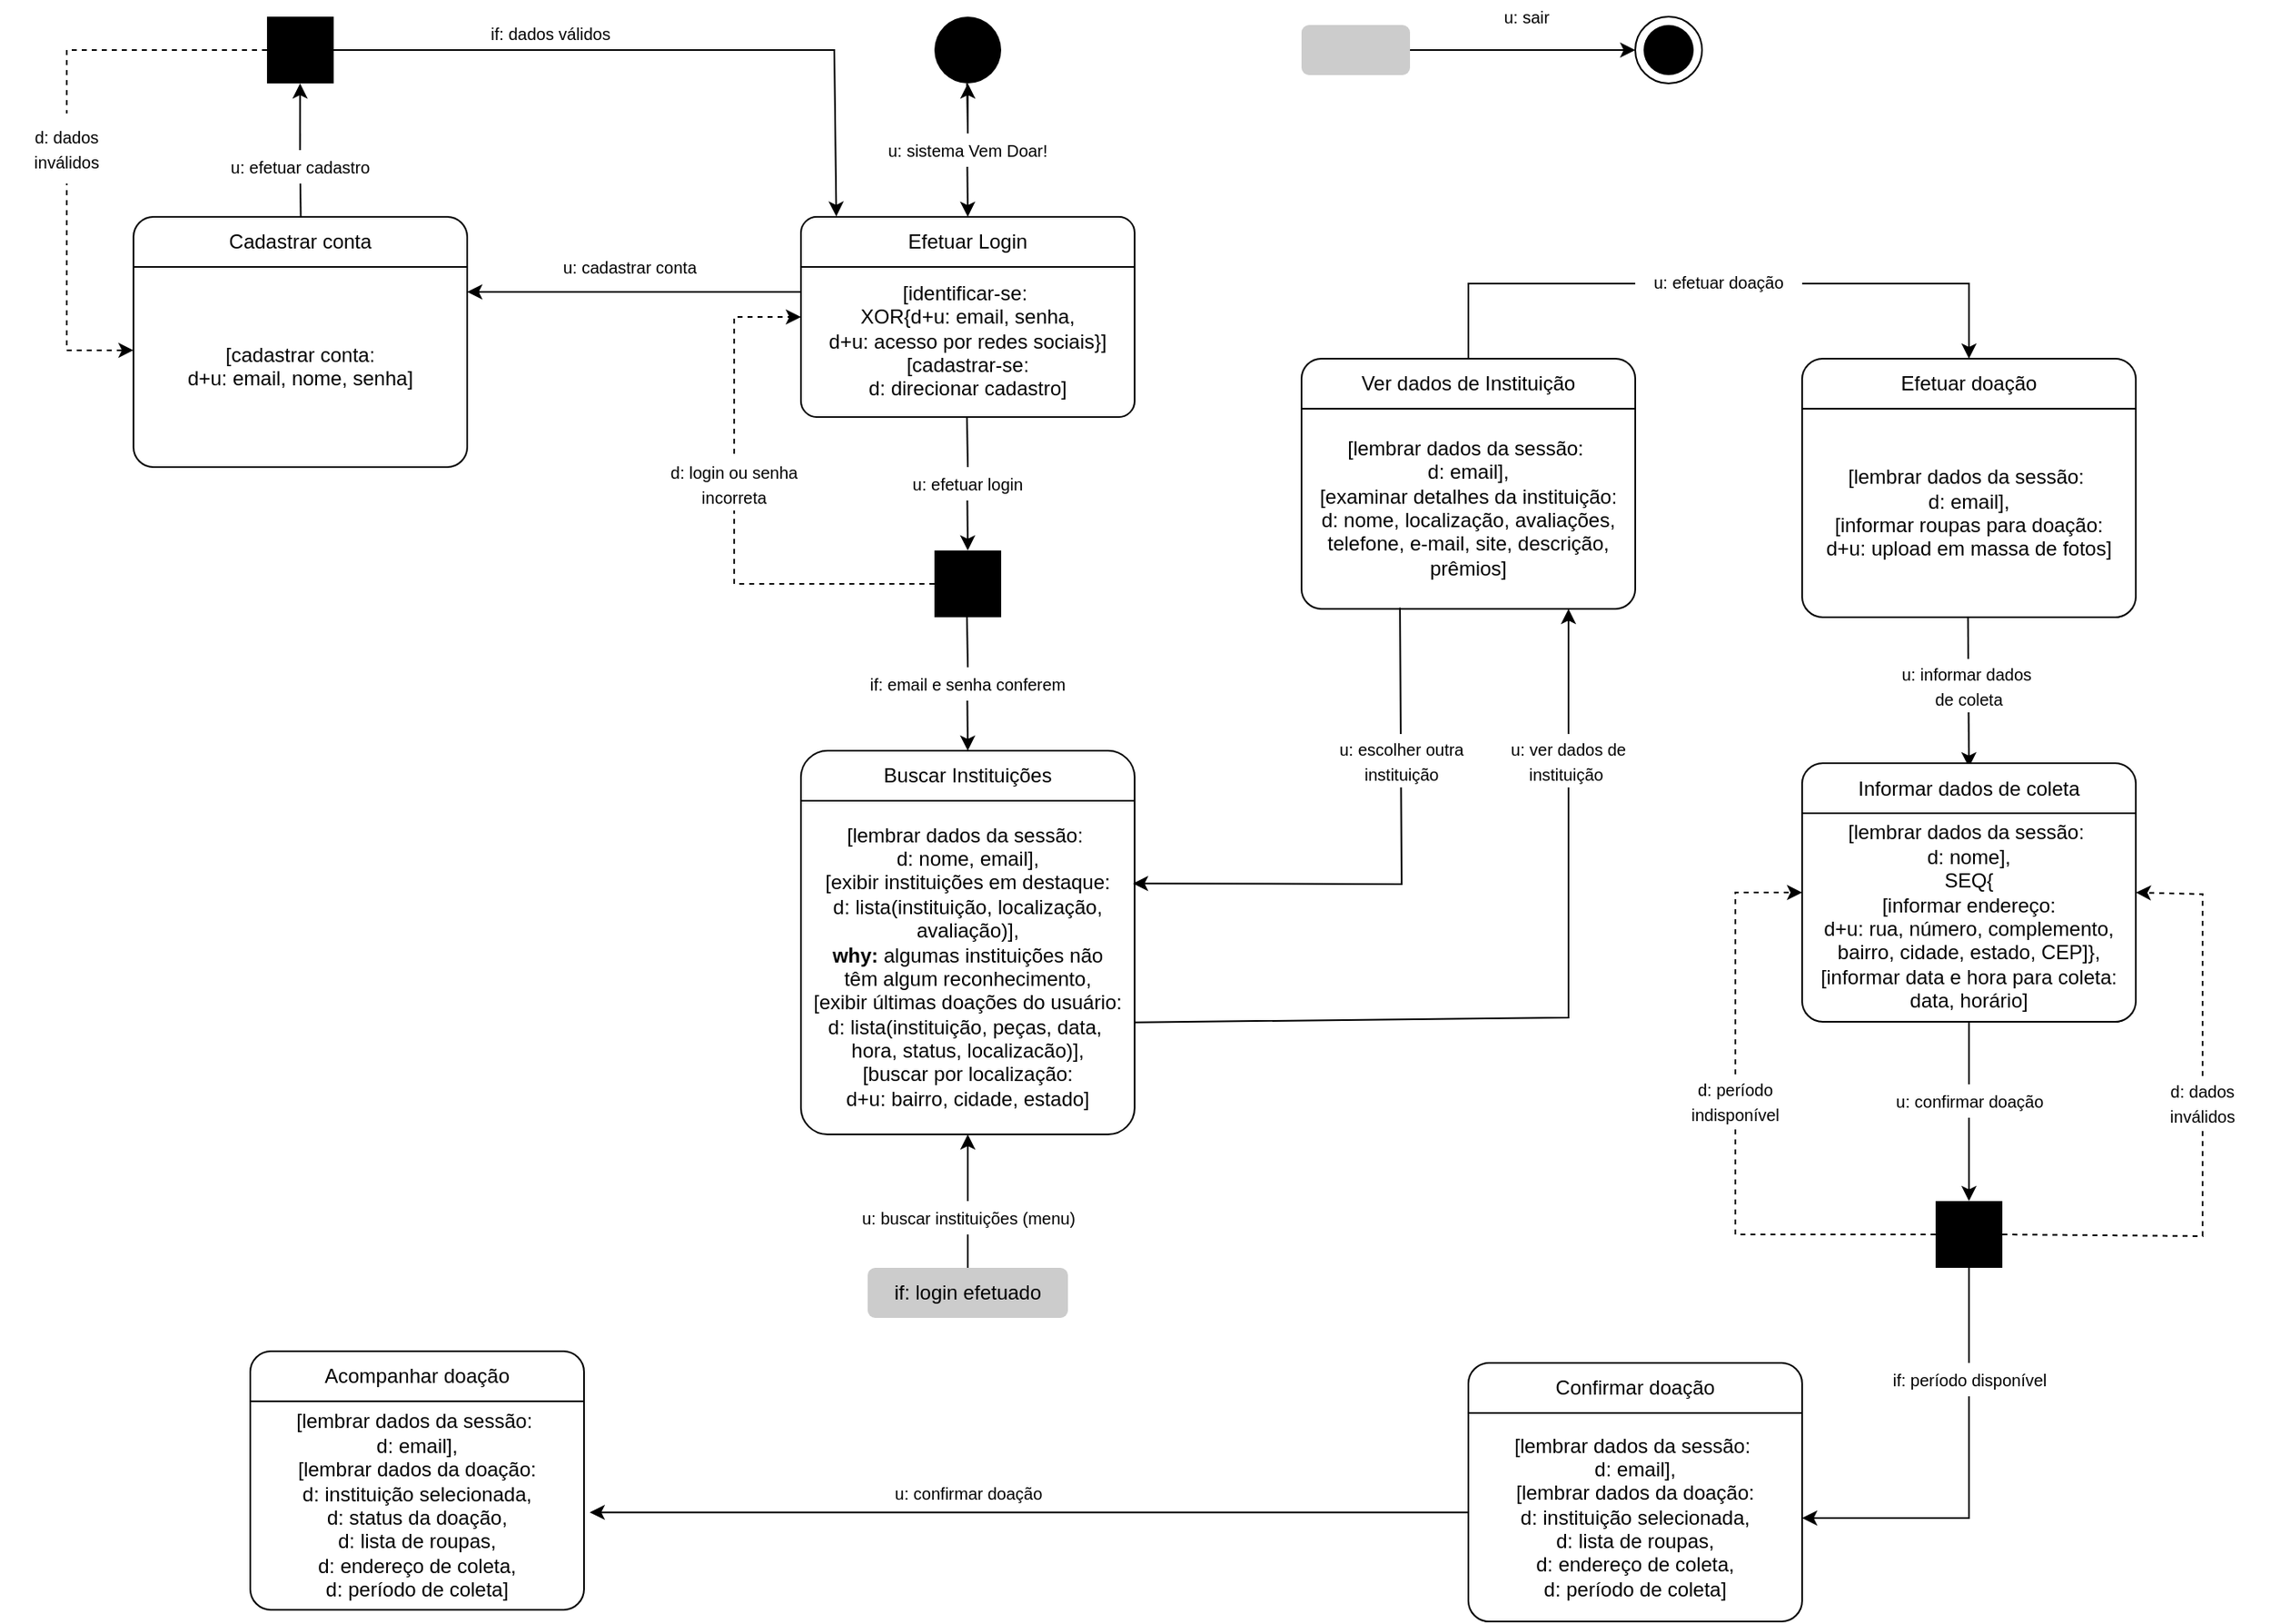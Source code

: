 <mxfile version="24.9.2">
  <diagram name="Page-1" id="kHw9414WVIwB2vllaiVg">
    <mxGraphModel dx="2164" dy="772" grid="1" gridSize="10" guides="1" tooltips="1" connect="1" arrows="1" fold="1" page="1" pageScale="1" pageWidth="850" pageHeight="1100" math="0" shadow="0">
      <root>
        <mxCell id="0" />
        <mxCell id="1" parent="0" />
        <mxCell id="l5IVs_DGDJWgKO2tLOiS-1" value="" style="ellipse;whiteSpace=wrap;html=1;aspect=fixed;fillStyle=solid;fillColor=#000000;strokeColor=none;" parent="1" vertex="1">
          <mxGeometry x="80" y="80" width="40" height="40" as="geometry" />
        </mxCell>
        <mxCell id="l5IVs_DGDJWgKO2tLOiS-2" value="" style="endArrow=none;html=1;rounded=0;" parent="1" edge="1">
          <mxGeometry width="50" height="50" relative="1" as="geometry">
            <mxPoint x="100" y="150" as="sourcePoint" />
            <mxPoint x="99.5" y="120" as="targetPoint" />
          </mxGeometry>
        </mxCell>
        <mxCell id="ruoURCrerZYPwbjkhUwL-6" value="" style="edgeStyle=orthogonalEdgeStyle;rounded=0;orthogonalLoop=1;jettySize=auto;html=1;" parent="1" source="l5IVs_DGDJWgKO2tLOiS-3" target="l5IVs_DGDJWgKO2tLOiS-1" edge="1">
          <mxGeometry relative="1" as="geometry" />
        </mxCell>
        <mxCell id="l5IVs_DGDJWgKO2tLOiS-3" value="&lt;font style=&quot;font-size: 10px;&quot;&gt;u: sistema Vem Doar!&lt;/font&gt;" style="text;html=1;align=center;verticalAlign=middle;whiteSpace=wrap;rounded=0;" parent="1" vertex="1">
          <mxGeometry x="40" y="150" width="120" height="20" as="geometry" />
        </mxCell>
        <mxCell id="l5IVs_DGDJWgKO2tLOiS-4" value="" style="endArrow=classic;html=1;rounded=0;" parent="1" edge="1">
          <mxGeometry width="50" height="50" relative="1" as="geometry">
            <mxPoint x="99.71" y="170" as="sourcePoint" />
            <mxPoint x="100" y="200" as="targetPoint" />
          </mxGeometry>
        </mxCell>
        <mxCell id="l5IVs_DGDJWgKO2tLOiS-5" value="&lt;div&gt;&lt;br&gt;&lt;/div&gt;&lt;div&gt;&lt;br&gt;&lt;/div&gt;&lt;div&gt;[identificar-se:&amp;nbsp;&lt;br&gt;&lt;/div&gt;&lt;div&gt;XOR{d+u: email, senha,&lt;/div&gt;&lt;div&gt;d+u: acesso por redes sociais}]&lt;/div&gt;&lt;div&gt;[cadastrar-se:&lt;/div&gt;&lt;div&gt;d: direcionar cadastro]&lt;/div&gt;" style="rounded=1;whiteSpace=wrap;html=1;arcSize=8;absoluteArcSize=0;" parent="1" vertex="1">
          <mxGeometry y="200" width="200" height="120" as="geometry" />
        </mxCell>
        <mxCell id="l5IVs_DGDJWgKO2tLOiS-10" value="" style="endArrow=none;html=1;rounded=0;exitX=0.5;exitY=0.333;exitDx=0;exitDy=0;exitPerimeter=0;" parent="1" edge="1">
          <mxGeometry width="50" height="50" relative="1" as="geometry">
            <mxPoint y="230.0" as="sourcePoint" />
            <mxPoint x="200" y="230" as="targetPoint" />
          </mxGeometry>
        </mxCell>
        <mxCell id="l5IVs_DGDJWgKO2tLOiS-11" value="Efetuar Login" style="text;html=1;align=center;verticalAlign=middle;whiteSpace=wrap;rounded=0;" parent="1" vertex="1">
          <mxGeometry x="55" y="200" width="90" height="30" as="geometry" />
        </mxCell>
        <mxCell id="l5IVs_DGDJWgKO2tLOiS-15" value="" style="endArrow=none;html=1;rounded=0;" parent="1" edge="1">
          <mxGeometry width="50" height="50" relative="1" as="geometry">
            <mxPoint x="100" y="350" as="sourcePoint" />
            <mxPoint x="99.5" y="320" as="targetPoint" />
          </mxGeometry>
        </mxCell>
        <mxCell id="l5IVs_DGDJWgKO2tLOiS-16" value="&lt;font style=&quot;font-size: 10px;&quot;&gt;u: efetuar login&lt;/font&gt;" style="text;html=1;align=center;verticalAlign=middle;whiteSpace=wrap;rounded=0;" parent="1" vertex="1">
          <mxGeometry x="40" y="350" width="120" height="20" as="geometry" />
        </mxCell>
        <mxCell id="l5IVs_DGDJWgKO2tLOiS-17" value="" style="endArrow=classic;html=1;rounded=0;" parent="1" edge="1">
          <mxGeometry width="50" height="50" relative="1" as="geometry">
            <mxPoint x="99.71" y="370" as="sourcePoint" />
            <mxPoint x="100" y="400" as="targetPoint" />
          </mxGeometry>
        </mxCell>
        <mxCell id="l5IVs_DGDJWgKO2tLOiS-19" value="" style="whiteSpace=wrap;html=1;aspect=fixed;fillStyle=solid;fillColor=#000000;strokeColor=none;" parent="1" vertex="1">
          <mxGeometry x="80" y="400" width="40" height="40" as="geometry" />
        </mxCell>
        <mxCell id="l5IVs_DGDJWgKO2tLOiS-20" value="" style="endArrow=classic;html=1;rounded=0;exitX=0;exitY=0.5;exitDx=0;exitDy=0;entryX=0;entryY=0.5;entryDx=0;entryDy=0;dashed=1;" parent="1" source="l5IVs_DGDJWgKO2tLOiS-19" target="l5IVs_DGDJWgKO2tLOiS-5" edge="1">
          <mxGeometry width="50" height="50" relative="1" as="geometry">
            <mxPoint x="30" y="420" as="sourcePoint" />
            <mxPoint x="-10" y="260" as="targetPoint" />
            <Array as="points">
              <mxPoint x="-40" y="420" />
              <mxPoint x="-40" y="260" />
            </Array>
          </mxGeometry>
        </mxCell>
        <mxCell id="l5IVs_DGDJWgKO2tLOiS-21" value="&lt;font style=&quot;font-size: 10px;&quot;&gt;d: login ou&amp;nbsp;&lt;/font&gt;&lt;span style=&quot;font-size: 10px;&quot;&gt;senha&lt;/span&gt;&lt;div&gt;&lt;font style=&quot;font-size: 10px;&quot;&gt;incorreta&lt;/font&gt;&lt;/div&gt;" style="text;html=1;align=center;verticalAlign=middle;whiteSpace=wrap;rounded=0;fillColor=default;" parent="1" vertex="1">
          <mxGeometry x="-80" y="344" width="80" height="32" as="geometry" />
        </mxCell>
        <mxCell id="l5IVs_DGDJWgKO2tLOiS-22" value="" style="endArrow=none;html=1;rounded=0;" parent="1" edge="1">
          <mxGeometry width="50" height="50" relative="1" as="geometry">
            <mxPoint x="100" y="470" as="sourcePoint" />
            <mxPoint x="99.5" y="440" as="targetPoint" />
          </mxGeometry>
        </mxCell>
        <mxCell id="l5IVs_DGDJWgKO2tLOiS-23" value="&lt;font style=&quot;font-size: 10px;&quot;&gt;if: email e senha conferem&lt;/font&gt;" style="text;html=1;align=center;verticalAlign=middle;whiteSpace=wrap;rounded=0;" parent="1" vertex="1">
          <mxGeometry x="40" y="470" width="120" height="20" as="geometry" />
        </mxCell>
        <mxCell id="l5IVs_DGDJWgKO2tLOiS-24" value="" style="endArrow=classic;html=1;rounded=0;" parent="1" edge="1">
          <mxGeometry width="50" height="50" relative="1" as="geometry">
            <mxPoint x="99.71" y="490" as="sourcePoint" />
            <mxPoint x="100" y="520" as="targetPoint" />
          </mxGeometry>
        </mxCell>
        <mxCell id="l5IVs_DGDJWgKO2tLOiS-25" value="&lt;div&gt;&lt;br&gt;&lt;/div&gt;&lt;div&gt;&lt;br&gt;&lt;/div&gt;[lembrar dados da sessão:&amp;nbsp;&lt;div&gt;d: nome, email],&lt;br&gt;&lt;/div&gt;&lt;div&gt;[exibir instituições em destaque:&lt;/div&gt;&lt;div&gt;d: lista(instituição, localização, avaliação)],&lt;/div&gt;&lt;div&gt;&lt;div&gt;&lt;b&gt;why:&lt;/b&gt;&amp;nbsp;algumas instituições não&lt;/div&gt;&lt;div&gt;têm algum reconhecimento,&lt;/div&gt;&lt;/div&gt;&lt;div&gt;[exibir últimas doações do usuário:&lt;/div&gt;&lt;div&gt;d: lista(instituição, peças, data,&amp;nbsp;&lt;/div&gt;&lt;div&gt;hora, status, localizacão)],&lt;/div&gt;&lt;div&gt;[buscar por localização:&lt;/div&gt;&lt;div&gt;d+u: bairro, cidade, estado]&lt;/div&gt;" style="rounded=1;whiteSpace=wrap;html=1;arcSize=8;absoluteArcSize=0;" parent="1" vertex="1">
          <mxGeometry y="520" width="200" height="230" as="geometry" />
        </mxCell>
        <mxCell id="l5IVs_DGDJWgKO2tLOiS-26" value="" style="endArrow=none;html=1;rounded=0;exitX=0.5;exitY=0.333;exitDx=0;exitDy=0;exitPerimeter=0;" parent="1" edge="1">
          <mxGeometry width="50" height="50" relative="1" as="geometry">
            <mxPoint y="550" as="sourcePoint" />
            <mxPoint x="200" y="550" as="targetPoint" />
          </mxGeometry>
        </mxCell>
        <mxCell id="l5IVs_DGDJWgKO2tLOiS-27" value="Buscar Instituições" style="text;html=1;align=center;verticalAlign=middle;whiteSpace=wrap;rounded=0;" parent="1" vertex="1">
          <mxGeometry y="520" width="200" height="30" as="geometry" />
        </mxCell>
        <mxCell id="l5IVs_DGDJWgKO2tLOiS-30" value="" style="endArrow=classic;html=1;rounded=0;entryX=0.5;entryY=1;entryDx=0;entryDy=0;exitX=1;exitY=0.708;exitDx=0;exitDy=0;exitPerimeter=0;" parent="1" source="l5IVs_DGDJWgKO2tLOiS-25" edge="1">
          <mxGeometry width="50" height="50" relative="1" as="geometry">
            <mxPoint x="240" y="640" as="sourcePoint" />
            <mxPoint x="460" y="435" as="targetPoint" />
            <Array as="points">
              <mxPoint x="460" y="680" />
            </Array>
          </mxGeometry>
        </mxCell>
        <mxCell id="l5IVs_DGDJWgKO2tLOiS-31" value="&lt;font size=&quot;1&quot;&gt;u: ver dados de&lt;/font&gt;&lt;div&gt;&lt;font size=&quot;1&quot;&gt;instituição&amp;nbsp;&lt;/font&gt;&lt;/div&gt;" style="text;html=1;align=center;verticalAlign=middle;whiteSpace=wrap;rounded=0;fillColor=default;" parent="1" vertex="1">
          <mxGeometry x="420" y="510" width="80" height="32" as="geometry" />
        </mxCell>
        <mxCell id="l5IVs_DGDJWgKO2tLOiS-32" value="&lt;div&gt;&lt;br&gt;&lt;/div&gt;&lt;div&gt;&lt;br&gt;&lt;/div&gt;[lembrar dados da sessão:&amp;nbsp;&lt;div&gt;d: email],&lt;br&gt;&lt;/div&gt;&lt;div&gt;[examinar detalhes da instituição:&lt;/div&gt;&lt;div&gt;d: nome, localização, avaliações,&lt;/div&gt;&lt;div&gt;telefone, e-mail, site, descrição,&lt;/div&gt;&lt;div&gt;prêmios]&lt;/div&gt;" style="rounded=1;whiteSpace=wrap;html=1;arcSize=8;absoluteArcSize=0;" parent="1" vertex="1">
          <mxGeometry x="300" y="285" width="200" height="150" as="geometry" />
        </mxCell>
        <mxCell id="l5IVs_DGDJWgKO2tLOiS-33" value="Ver dados de Instituição" style="text;html=1;align=center;verticalAlign=middle;whiteSpace=wrap;rounded=0;" parent="1" vertex="1">
          <mxGeometry x="300" y="285" width="200" height="30" as="geometry" />
        </mxCell>
        <mxCell id="l5IVs_DGDJWgKO2tLOiS-34" value="" style="endArrow=none;html=1;rounded=0;exitX=0.5;exitY=0.333;exitDx=0;exitDy=0;exitPerimeter=0;" parent="1" edge="1">
          <mxGeometry width="50" height="50" relative="1" as="geometry">
            <mxPoint x="300" y="315" as="sourcePoint" />
            <mxPoint x="500" y="315" as="targetPoint" />
          </mxGeometry>
        </mxCell>
        <mxCell id="l5IVs_DGDJWgKO2tLOiS-38" value="" style="endArrow=classic;html=1;rounded=0;exitX=0.5;exitY=0;exitDx=0;exitDy=0;entryX=0.5;entryY=1;entryDx=0;entryDy=0;" parent="1" source="l5IVs_DGDJWgKO2tLOiS-39" edge="1">
          <mxGeometry width="50" height="50" relative="1" as="geometry">
            <mxPoint x="99.88" y="780" as="sourcePoint" />
            <mxPoint x="100" y="750" as="targetPoint" />
            <Array as="points">
              <mxPoint x="100" y="760" />
            </Array>
          </mxGeometry>
        </mxCell>
        <mxCell id="l5IVs_DGDJWgKO2tLOiS-39" value="&lt;font&gt;if: login efetuado&lt;/font&gt;" style="rounded=1;whiteSpace=wrap;html=1;fillColor=#CCCCCC;strokeColor=none;fillStyle=solid;fontColor=#000000;" parent="1" vertex="1">
          <mxGeometry x="40" y="830" width="120" height="30" as="geometry" />
        </mxCell>
        <mxCell id="l5IVs_DGDJWgKO2tLOiS-40" value="" style="endArrow=classic;html=1;rounded=0;exitX=0.295;exitY=0.995;exitDx=0;exitDy=0;exitPerimeter=0;entryX=0.995;entryY=0.346;entryDx=0;entryDy=0;entryPerimeter=0;" parent="1" source="l5IVs_DGDJWgKO2tLOiS-32" target="l5IVs_DGDJWgKO2tLOiS-25" edge="1">
          <mxGeometry width="50" height="50" relative="1" as="geometry">
            <mxPoint x="330" y="480" as="sourcePoint" />
            <mxPoint x="280" y="590" as="targetPoint" />
            <Array as="points">
              <mxPoint x="360" y="600" />
            </Array>
          </mxGeometry>
        </mxCell>
        <mxCell id="l5IVs_DGDJWgKO2tLOiS-41" value="&lt;font size=&quot;1&quot;&gt;u: escolher outra instituição&lt;/font&gt;" style="text;html=1;align=center;verticalAlign=middle;whiteSpace=wrap;rounded=0;fillColor=default;" parent="1" vertex="1">
          <mxGeometry x="320" y="510" width="80" height="32" as="geometry" />
        </mxCell>
        <mxCell id="l5IVs_DGDJWgKO2tLOiS-42" value="&lt;font size=&quot;1&quot;&gt;u: buscar instituições (menu)&lt;/font&gt;" style="text;html=1;align=center;verticalAlign=middle;whiteSpace=wrap;rounded=0;fillColor=default;" parent="1" vertex="1">
          <mxGeometry x="32.5" y="790" width="135" height="20" as="geometry" />
        </mxCell>
        <mxCell id="l5IVs_DGDJWgKO2tLOiS-43" value="" style="rounded=1;whiteSpace=wrap;html=1;fillColor=#CCCCCC;strokeColor=none;fillStyle=solid;" parent="1" vertex="1">
          <mxGeometry x="300" y="85" width="65" height="30" as="geometry" />
        </mxCell>
        <mxCell id="l5IVs_DGDJWgKO2tLOiS-44" value="" style="endArrow=classic;html=1;rounded=0;exitX=1;exitY=0.5;exitDx=0;exitDy=0;" parent="1" source="l5IVs_DGDJWgKO2tLOiS-43" edge="1">
          <mxGeometry width="50" height="50" relative="1" as="geometry">
            <mxPoint x="447.5" y="115" as="sourcePoint" />
            <mxPoint x="500" y="100" as="targetPoint" />
            <Array as="points">
              <mxPoint x="420" y="100" />
            </Array>
          </mxGeometry>
        </mxCell>
        <mxCell id="l5IVs_DGDJWgKO2tLOiS-45" value="&lt;font size=&quot;1&quot;&gt;u: sair&lt;/font&gt;" style="text;html=1;align=center;verticalAlign=middle;whiteSpace=wrap;rounded=0;fillColor=default;" parent="1" vertex="1">
          <mxGeometry x="410" y="70" width="50" height="20" as="geometry" />
        </mxCell>
        <mxCell id="l5IVs_DGDJWgKO2tLOiS-46" value="" style="ellipse;whiteSpace=wrap;html=1;aspect=fixed;fillStyle=solid;fillColor=#000000;strokeColor=none;" parent="1" vertex="1">
          <mxGeometry x="505" y="85" width="30" height="30" as="geometry" />
        </mxCell>
        <mxCell id="l5IVs_DGDJWgKO2tLOiS-47" value="" style="ellipse;whiteSpace=wrap;html=1;aspect=fixed;fillColor=none;" parent="1" vertex="1">
          <mxGeometry x="500" y="80" width="40" height="40" as="geometry" />
        </mxCell>
        <mxCell id="l5IVs_DGDJWgKO2tLOiS-48" value="&lt;div&gt;&lt;br&gt;&lt;/div&gt;&lt;div&gt;&lt;br&gt;&lt;/div&gt;[lembrar dados da sessão:&amp;nbsp;&lt;div&gt;d: email],&lt;br&gt;&lt;/div&gt;&lt;div&gt;[informar roupas para doação:&lt;/div&gt;&lt;div&gt;d+u: upload em massa de fotos]&lt;/div&gt;" style="rounded=1;whiteSpace=wrap;html=1;arcSize=8;absoluteArcSize=0;" parent="1" vertex="1">
          <mxGeometry x="600" y="285" width="200" height="155" as="geometry" />
        </mxCell>
        <mxCell id="l5IVs_DGDJWgKO2tLOiS-49" value="Efetuar doação" style="text;html=1;align=center;verticalAlign=middle;whiteSpace=wrap;rounded=0;" parent="1" vertex="1">
          <mxGeometry x="600" y="285" width="200" height="30" as="geometry" />
        </mxCell>
        <mxCell id="l5IVs_DGDJWgKO2tLOiS-50" value="" style="endArrow=none;html=1;rounded=0;exitX=0.5;exitY=0.333;exitDx=0;exitDy=0;exitPerimeter=0;" parent="1" edge="1">
          <mxGeometry width="50" height="50" relative="1" as="geometry">
            <mxPoint x="600" y="315" as="sourcePoint" />
            <mxPoint x="800" y="315" as="targetPoint" />
          </mxGeometry>
        </mxCell>
        <mxCell id="l5IVs_DGDJWgKO2tLOiS-51" value="" style="endArrow=classic;html=1;rounded=0;exitX=0.5;exitY=0;exitDx=0;exitDy=0;entryX=0.5;entryY=0;entryDx=0;entryDy=0;" parent="1" source="l5IVs_DGDJWgKO2tLOiS-33" target="l5IVs_DGDJWgKO2tLOiS-49" edge="1">
          <mxGeometry width="50" height="50" relative="1" as="geometry">
            <mxPoint x="430" y="235" as="sourcePoint" />
            <mxPoint x="700" y="240" as="targetPoint" />
            <Array as="points">
              <mxPoint x="400" y="240" />
              <mxPoint x="700" y="240" />
            </Array>
          </mxGeometry>
        </mxCell>
        <mxCell id="l5IVs_DGDJWgKO2tLOiS-52" value="&lt;font size=&quot;1&quot;&gt;u: efetuar doação&lt;/font&gt;" style="text;html=1;align=center;verticalAlign=middle;whiteSpace=wrap;rounded=0;fillColor=default;" parent="1" vertex="1">
          <mxGeometry x="500" y="229" width="100" height="20" as="geometry" />
        </mxCell>
        <mxCell id="l5IVs_DGDJWgKO2tLOiS-56" value="" style="endArrow=classic;html=1;rounded=0;" parent="1" edge="1">
          <mxGeometry width="50" height="50" relative="1" as="geometry">
            <mxPoint x="699.41" y="440" as="sourcePoint" />
            <mxPoint x="700" y="530" as="targetPoint" />
          </mxGeometry>
        </mxCell>
        <mxCell id="l5IVs_DGDJWgKO2tLOiS-57" value="&lt;font size=&quot;1&quot;&gt;u: informar dados&amp;nbsp;&lt;/font&gt;&lt;div&gt;&lt;font size=&quot;1&quot;&gt;de coleta&lt;/font&gt;&lt;/div&gt;" style="text;html=1;align=center;verticalAlign=middle;whiteSpace=wrap;rounded=0;fillColor=default;" parent="1" vertex="1">
          <mxGeometry x="650" y="465" width="100" height="32" as="geometry" />
        </mxCell>
        <mxCell id="l5IVs_DGDJWgKO2tLOiS-58" value="&lt;div&gt;&lt;br&gt;&lt;/div&gt;&lt;div&gt;&lt;br&gt;&lt;/div&gt;[lembrar dados da sessão:&amp;nbsp;&lt;div&gt;d: nome],&lt;br&gt;&lt;/div&gt;&lt;div&gt;SEQ{&lt;/div&gt;&lt;div&gt;[informar endereço:&lt;/div&gt;&lt;div&gt;d+u: rua, número, complemento, bairro, cidade, estado, CEP]},&lt;/div&gt;&lt;div&gt;[informar data e hora para coleta:&lt;/div&gt;&lt;div&gt;data, horário]&lt;/div&gt;" style="rounded=1;whiteSpace=wrap;html=1;arcSize=8;absoluteArcSize=0;" parent="1" vertex="1">
          <mxGeometry x="600" y="527.5" width="200" height="155" as="geometry" />
        </mxCell>
        <mxCell id="l5IVs_DGDJWgKO2tLOiS-59" value="Informar dados de coleta" style="text;html=1;align=center;verticalAlign=middle;whiteSpace=wrap;rounded=0;" parent="1" vertex="1">
          <mxGeometry x="600" y="527.5" width="200" height="30" as="geometry" />
        </mxCell>
        <mxCell id="l5IVs_DGDJWgKO2tLOiS-60" value="" style="endArrow=none;html=1;rounded=0;exitX=0.5;exitY=0.333;exitDx=0;exitDy=0;exitPerimeter=0;" parent="1" edge="1">
          <mxGeometry width="50" height="50" relative="1" as="geometry">
            <mxPoint x="600" y="557.5" as="sourcePoint" />
            <mxPoint x="800" y="557.5" as="targetPoint" />
          </mxGeometry>
        </mxCell>
        <mxCell id="l5IVs_DGDJWgKO2tLOiS-61" value="" style="endArrow=classic;html=1;rounded=0;exitX=0.5;exitY=1;exitDx=0;exitDy=0;" parent="1" source="l5IVs_DGDJWgKO2tLOiS-58" edge="1">
          <mxGeometry width="50" height="50" relative="1" as="geometry">
            <mxPoint x="650" y="700" as="sourcePoint" />
            <mxPoint x="700" y="790" as="targetPoint" />
            <Array as="points">
              <mxPoint x="700" y="700" />
            </Array>
          </mxGeometry>
        </mxCell>
        <mxCell id="l5IVs_DGDJWgKO2tLOiS-62" value="&lt;font size=&quot;1&quot;&gt;u: confirmar doação&lt;/font&gt;" style="text;html=1;align=center;verticalAlign=middle;whiteSpace=wrap;rounded=0;fillColor=default;" parent="1" vertex="1">
          <mxGeometry x="632.5" y="720" width="135" height="20" as="geometry" />
        </mxCell>
        <mxCell id="l5IVs_DGDJWgKO2tLOiS-63" value="&lt;div&gt;&lt;br&gt;&lt;/div&gt;&lt;div&gt;&lt;br&gt;&lt;/div&gt;[lembrar dados da sessão:&amp;nbsp;&lt;div&gt;d: email],&lt;br&gt;&lt;/div&gt;&lt;div&gt;[lembrar dados da doação:&lt;/div&gt;&lt;div&gt;d: instituição selecionada,&lt;/div&gt;&lt;div&gt;d: lista de roupas,&lt;/div&gt;&lt;div&gt;d: endereço de coleta,&lt;/div&gt;&lt;div&gt;d: período de coleta]&lt;/div&gt;" style="rounded=1;whiteSpace=wrap;html=1;arcSize=8;absoluteArcSize=0;" parent="1" vertex="1">
          <mxGeometry x="400" y="887" width="200" height="155" as="geometry" />
        </mxCell>
        <mxCell id="l5IVs_DGDJWgKO2tLOiS-64" value="Confirmar doação" style="text;html=1;align=center;verticalAlign=middle;whiteSpace=wrap;rounded=0;" parent="1" vertex="1">
          <mxGeometry x="400" y="887" width="200" height="30" as="geometry" />
        </mxCell>
        <mxCell id="l5IVs_DGDJWgKO2tLOiS-65" value="" style="endArrow=none;html=1;rounded=0;exitX=0.5;exitY=0.333;exitDx=0;exitDy=0;exitPerimeter=0;" parent="1" edge="1">
          <mxGeometry width="50" height="50" relative="1" as="geometry">
            <mxPoint x="400" y="917" as="sourcePoint" />
            <mxPoint x="600" y="917" as="targetPoint" />
          </mxGeometry>
        </mxCell>
        <mxCell id="l5IVs_DGDJWgKO2tLOiS-66" value="" style="whiteSpace=wrap;html=1;aspect=fixed;fillStyle=solid;fillColor=#000000;strokeColor=none;" parent="1" vertex="1">
          <mxGeometry x="680" y="790" width="40" height="40" as="geometry" />
        </mxCell>
        <mxCell id="l5IVs_DGDJWgKO2tLOiS-67" value="" style="endArrow=classic;html=1;rounded=0;exitX=0;exitY=0.5;exitDx=0;exitDy=0;dashed=1;entryX=0;entryY=0.5;entryDx=0;entryDy=0;" parent="1" source="l5IVs_DGDJWgKO2tLOiS-66" target="l5IVs_DGDJWgKO2tLOiS-58" edge="1">
          <mxGeometry width="50" height="50" relative="1" as="geometry">
            <mxPoint x="630" y="810" as="sourcePoint" />
            <mxPoint x="590" y="610" as="targetPoint" />
            <Array as="points">
              <mxPoint x="560" y="810" />
              <mxPoint x="560" y="605" />
            </Array>
          </mxGeometry>
        </mxCell>
        <mxCell id="l5IVs_DGDJWgKO2tLOiS-68" value="&lt;font size=&quot;1&quot;&gt;d: período&lt;/font&gt;&lt;div&gt;&lt;font size=&quot;1&quot;&gt;indisponível&lt;/font&gt;&lt;/div&gt;" style="text;html=1;align=center;verticalAlign=middle;whiteSpace=wrap;rounded=0;fillColor=default;" parent="1" vertex="1">
          <mxGeometry x="520" y="714" width="80" height="32" as="geometry" />
        </mxCell>
        <mxCell id="l5IVs_DGDJWgKO2tLOiS-69" value="" style="endArrow=classic;html=1;rounded=0;exitX=0.5;exitY=1;exitDx=0;exitDy=0;" parent="1" edge="1">
          <mxGeometry width="50" height="50" relative="1" as="geometry">
            <mxPoint x="700" y="830" as="sourcePoint" />
            <mxPoint x="600" y="980" as="targetPoint" />
            <Array as="points">
              <mxPoint x="700" y="847" />
              <mxPoint x="700" y="980" />
            </Array>
          </mxGeometry>
        </mxCell>
        <mxCell id="l5IVs_DGDJWgKO2tLOiS-70" value="&lt;font size=&quot;1&quot;&gt;if: período disponível&lt;/font&gt;" style="text;html=1;align=center;verticalAlign=middle;whiteSpace=wrap;rounded=0;fillColor=default;" parent="1" vertex="1">
          <mxGeometry x="632.5" y="887" width="135" height="20" as="geometry" />
        </mxCell>
        <mxCell id="l5IVs_DGDJWgKO2tLOiS-80" value="&lt;div&gt;&lt;br&gt;&lt;/div&gt;&lt;div&gt;&lt;br&gt;&lt;/div&gt;&lt;div&gt;[cadastrar conta:&lt;/div&gt;&lt;div&gt;&lt;div&gt;d+u: email, nome, senha]&lt;br&gt;&lt;/div&gt;&lt;/div&gt;" style="rounded=1;whiteSpace=wrap;html=1;arcSize=8;absoluteArcSize=0;" parent="1" vertex="1">
          <mxGeometry x="-400" y="200" width="200" height="150" as="geometry" />
        </mxCell>
        <mxCell id="l5IVs_DGDJWgKO2tLOiS-81" value="" style="endArrow=none;html=1;rounded=0;exitX=0.5;exitY=0.333;exitDx=0;exitDy=0;exitPerimeter=0;" parent="1" edge="1">
          <mxGeometry width="50" height="50" relative="1" as="geometry">
            <mxPoint x="-400" y="230.0" as="sourcePoint" />
            <mxPoint x="-200" y="230" as="targetPoint" />
          </mxGeometry>
        </mxCell>
        <mxCell id="l5IVs_DGDJWgKO2tLOiS-82" value="Cadastrar conta" style="text;html=1;align=center;verticalAlign=middle;whiteSpace=wrap;rounded=0;" parent="1" vertex="1">
          <mxGeometry x="-400" y="200" width="200" height="30" as="geometry" />
        </mxCell>
        <mxCell id="l5IVs_DGDJWgKO2tLOiS-83" value="" style="endArrow=classic;html=1;rounded=0;entryX=1;entryY=0.5;entryDx=0;entryDy=0;exitX=0;exitY=0.5;exitDx=0;exitDy=0;" parent="1" edge="1">
          <mxGeometry width="50" height="50" relative="1" as="geometry">
            <mxPoint y="245" as="sourcePoint" />
            <mxPoint x="-200" y="245" as="targetPoint" />
            <Array as="points" />
          </mxGeometry>
        </mxCell>
        <mxCell id="l5IVs_DGDJWgKO2tLOiS-84" value="&lt;font size=&quot;1&quot;&gt;u: cadastrar conta&lt;/font&gt;" style="text;html=1;align=center;verticalAlign=middle;whiteSpace=wrap;rounded=0;fillColor=default;" parent="1" vertex="1">
          <mxGeometry x="-170" y="220" width="135" height="20" as="geometry" />
        </mxCell>
        <mxCell id="l5IVs_DGDJWgKO2tLOiS-85" value="" style="endArrow=none;html=1;rounded=0;" parent="1" edge="1">
          <mxGeometry width="50" height="50" relative="1" as="geometry">
            <mxPoint x="-299.75" y="200" as="sourcePoint" />
            <mxPoint x="-300" y="180" as="targetPoint" />
          </mxGeometry>
        </mxCell>
        <mxCell id="l5IVs_DGDJWgKO2tLOiS-86" value="&lt;font style=&quot;font-size: 10px;&quot;&gt;u: efetuar cadastro&lt;/font&gt;" style="text;html=1;align=center;verticalAlign=middle;whiteSpace=wrap;rounded=0;" parent="1" vertex="1">
          <mxGeometry x="-360" y="160" width="120" height="20" as="geometry" />
        </mxCell>
        <mxCell id="Xe5qKGFIFXrixqFc2mP5-1" value="" style="edgeStyle=orthogonalEdgeStyle;rounded=0;orthogonalLoop=1;jettySize=auto;html=1;" parent="1" edge="1">
          <mxGeometry relative="1" as="geometry">
            <mxPoint x="-300.17" y="150" as="sourcePoint" />
            <mxPoint x="-300.17" y="120" as="targetPoint" />
            <Array as="points">
              <mxPoint x="-299.92" y="160" />
              <mxPoint x="-299.92" y="160" />
            </Array>
          </mxGeometry>
        </mxCell>
        <mxCell id="l5IVs_DGDJWgKO2tLOiS-88" value="" style="whiteSpace=wrap;html=1;aspect=fixed;fillStyle=solid;fillColor=#000000;strokeColor=none;" parent="1" vertex="1">
          <mxGeometry x="-320" y="80" width="40" height="40" as="geometry" />
        </mxCell>
        <mxCell id="l5IVs_DGDJWgKO2tLOiS-89" value="" style="endArrow=classic;html=1;rounded=0;dashed=1;entryX=0;entryY=0.533;entryDx=0;entryDy=0;entryPerimeter=0;exitX=0;exitY=0.5;exitDx=0;exitDy=0;" parent="1" source="l5IVs_DGDJWgKO2tLOiS-88" target="l5IVs_DGDJWgKO2tLOiS-80" edge="1">
          <mxGeometry width="50" height="50" relative="1" as="geometry">
            <mxPoint x="-330" y="100" as="sourcePoint" />
            <mxPoint x="-540" y="130" as="targetPoint" />
            <Array as="points">
              <mxPoint x="-440" y="100" />
              <mxPoint x="-440" y="280" />
            </Array>
          </mxGeometry>
        </mxCell>
        <mxCell id="l5IVs_DGDJWgKO2tLOiS-90" value="&lt;font size=&quot;1&quot;&gt;d: dados inválidos&lt;/font&gt;" style="text;html=1;align=center;verticalAlign=middle;whiteSpace=wrap;rounded=0;fillColor=default;" parent="1" vertex="1">
          <mxGeometry x="-480" y="138" width="80" height="42" as="geometry" />
        </mxCell>
        <mxCell id="l5IVs_DGDJWgKO2tLOiS-92" value="&lt;font style=&quot;font-size: 10px;&quot;&gt;if: dados válidos&lt;/font&gt;" style="text;html=1;align=center;verticalAlign=middle;whiteSpace=wrap;rounded=0;" parent="1" vertex="1">
          <mxGeometry x="-210" y="80" width="120" height="20" as="geometry" />
        </mxCell>
        <mxCell id="l5IVs_DGDJWgKO2tLOiS-93" value="" style="endArrow=classic;html=1;rounded=0;entryX=0.106;entryY=-0.002;entryDx=0;entryDy=0;entryPerimeter=0;exitX=1;exitY=0.5;exitDx=0;exitDy=0;" parent="1" source="l5IVs_DGDJWgKO2tLOiS-88" target="l5IVs_DGDJWgKO2tLOiS-5" edge="1">
          <mxGeometry width="50" height="50" relative="1" as="geometry">
            <mxPoint x="-230" y="100" as="sourcePoint" />
            <mxPoint x="20" y="180" as="targetPoint" />
            <Array as="points">
              <mxPoint x="20" y="100" />
            </Array>
          </mxGeometry>
        </mxCell>
        <mxCell id="l2pt0H2XzTYbZArDygso-1" value="" style="endArrow=classic;html=1;rounded=0;dashed=1;exitX=1;exitY=0.5;exitDx=0;exitDy=0;entryX=1;entryY=0.5;entryDx=0;entryDy=0;" parent="1" source="l5IVs_DGDJWgKO2tLOiS-66" target="l5IVs_DGDJWgKO2tLOiS-58" edge="1">
          <mxGeometry width="50" height="50" relative="1" as="geometry">
            <mxPoint x="950" y="810" as="sourcePoint" />
            <mxPoint x="870" y="606" as="targetPoint" />
            <Array as="points">
              <mxPoint x="840" y="811" />
              <mxPoint x="840" y="606" />
            </Array>
          </mxGeometry>
        </mxCell>
        <mxCell id="l2pt0H2XzTYbZArDygso-2" value="&lt;font size=&quot;1&quot;&gt;d: dados&lt;/font&gt;&lt;div&gt;&lt;font size=&quot;1&quot;&gt;inválidos&lt;/font&gt;&lt;/div&gt;" style="text;html=1;align=center;verticalAlign=middle;whiteSpace=wrap;rounded=0;fillColor=default;" parent="1" vertex="1">
          <mxGeometry x="800" y="715" width="80" height="32" as="geometry" />
        </mxCell>
        <mxCell id="ruoURCrerZYPwbjkhUwL-1" value="&lt;div&gt;&lt;br&gt;&lt;/div&gt;&lt;div&gt;&lt;br&gt;&lt;/div&gt;[lembrar dados da sessão:&amp;nbsp;&lt;div&gt;d: email],&lt;br&gt;&lt;/div&gt;&lt;div&gt;[lembrar dados da doação:&lt;/div&gt;&lt;div&gt;d: instituição selecionada,&lt;/div&gt;&lt;div&gt;d: status da doação,&lt;/div&gt;&lt;div&gt;d: lista de roupas,&lt;/div&gt;&lt;div&gt;d: endereço de coleta,&lt;/div&gt;&lt;div&gt;d: período de coleta]&lt;/div&gt;" style="rounded=1;whiteSpace=wrap;html=1;arcSize=8;absoluteArcSize=0;" parent="1" vertex="1">
          <mxGeometry x="-330" y="880" width="200" height="155" as="geometry" />
        </mxCell>
        <mxCell id="ruoURCrerZYPwbjkhUwL-2" value="Acompanhar doação" style="text;html=1;align=center;verticalAlign=middle;whiteSpace=wrap;rounded=0;" parent="1" vertex="1">
          <mxGeometry x="-330" y="880" width="200" height="30" as="geometry" />
        </mxCell>
        <mxCell id="ruoURCrerZYPwbjkhUwL-3" value="" style="endArrow=none;html=1;rounded=0;exitX=0.5;exitY=0.333;exitDx=0;exitDy=0;exitPerimeter=0;" parent="1" edge="1">
          <mxGeometry width="50" height="50" relative="1" as="geometry">
            <mxPoint x="-330" y="910" as="sourcePoint" />
            <mxPoint x="-130" y="910" as="targetPoint" />
          </mxGeometry>
        </mxCell>
        <mxCell id="ruoURCrerZYPwbjkhUwL-4" value="" style="endArrow=classic;html=1;rounded=0;entryX=1.017;entryY=0.623;entryDx=0;entryDy=0;exitX=0;exitY=0.5;exitDx=0;exitDy=0;entryPerimeter=0;" parent="1" target="ruoURCrerZYPwbjkhUwL-1" edge="1">
          <mxGeometry width="50" height="50" relative="1" as="geometry">
            <mxPoint x="400" y="976.6" as="sourcePoint" />
            <mxPoint x="200" y="976.6" as="targetPoint" />
            <Array as="points" />
          </mxGeometry>
        </mxCell>
        <mxCell id="ruoURCrerZYPwbjkhUwL-5" value="&lt;font size=&quot;1&quot;&gt;u: confirmar doação&lt;/font&gt;" style="text;html=1;align=center;verticalAlign=middle;whiteSpace=wrap;rounded=0;fillColor=default;" parent="1" vertex="1">
          <mxGeometry x="32.5" y="954.5" width="135" height="20" as="geometry" />
        </mxCell>
      </root>
    </mxGraphModel>
  </diagram>
</mxfile>
